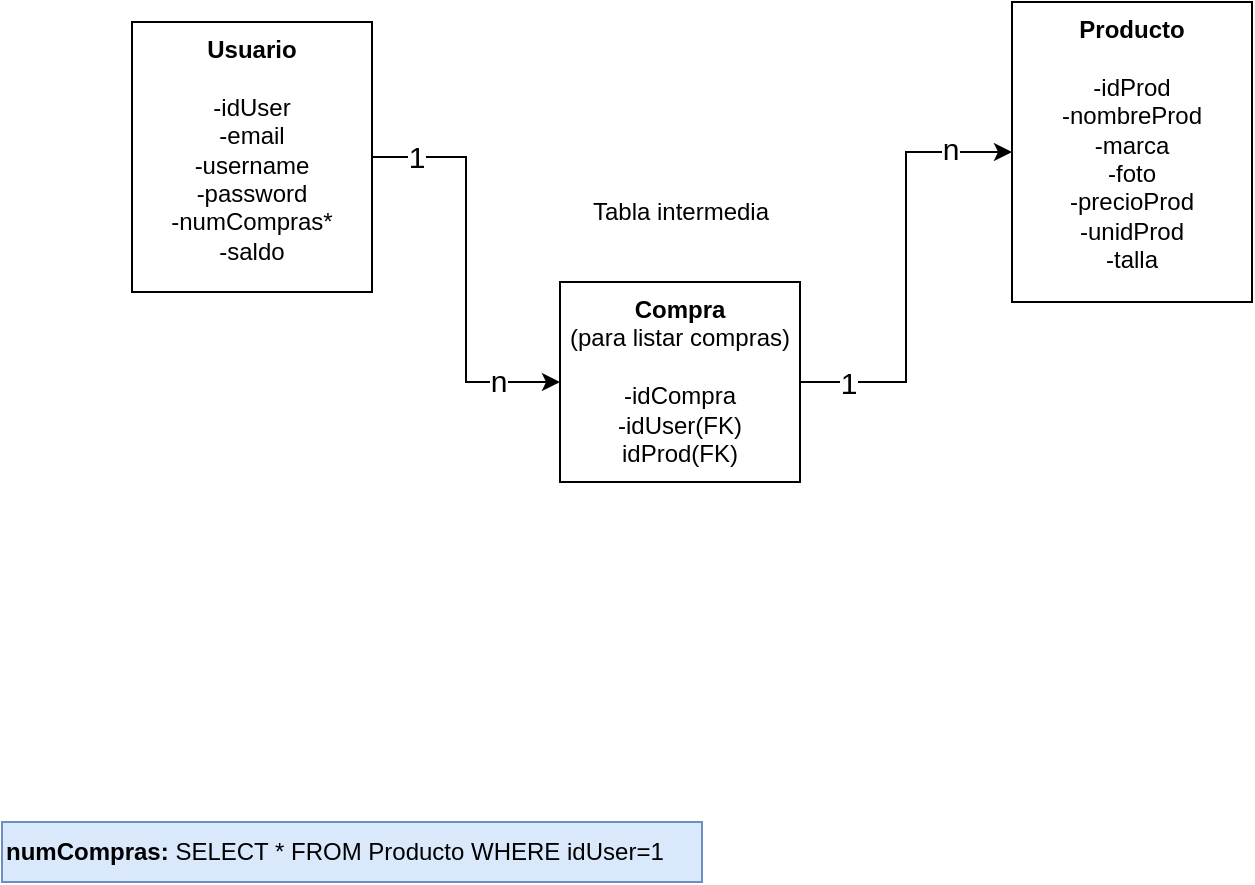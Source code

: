 <mxfile version="22.0.8" type="google">
  <diagram name="Página-1" id="Sss6ii3ri9x-UQAIMWkf">
    <mxGraphModel grid="1" page="1" gridSize="10" guides="1" tooltips="1" connect="1" arrows="1" fold="1" pageScale="1" pageWidth="827" pageHeight="1169" math="0" shadow="0">
      <root>
        <mxCell id="0" />
        <mxCell id="1" parent="0" />
        <mxCell id="Z09FZSw_BqmwwOTUnhNM-32" style="edgeStyle=orthogonalEdgeStyle;rounded=0;orthogonalLoop=1;jettySize=auto;html=1;entryX=0;entryY=0.5;entryDx=0;entryDy=0;" edge="1" parent="1" source="bCRwTIopjgsugwhCD2JX-1" target="QXZBffxlvyvga_TPlXs8-2">
          <mxGeometry relative="1" as="geometry" />
        </mxCell>
        <mxCell id="Z09FZSw_BqmwwOTUnhNM-39" value="1" style="edgeLabel;html=1;align=center;verticalAlign=middle;resizable=0;points=[];fontSize=15;" connectable="0" vertex="1" parent="Z09FZSw_BqmwwOTUnhNM-32">
          <mxGeometry x="-0.748" y="-1" relative="1" as="geometry">
            <mxPoint x="-4" y="-2" as="offset" />
          </mxGeometry>
        </mxCell>
        <mxCell id="Z09FZSw_BqmwwOTUnhNM-40" value="n" style="edgeLabel;html=1;align=center;verticalAlign=middle;resizable=0;points=[];fontSize=15;" connectable="0" vertex="1" parent="Z09FZSw_BqmwwOTUnhNM-32">
          <mxGeometry x="0.7" y="-2" relative="1" as="geometry">
            <mxPoint y="-3" as="offset" />
          </mxGeometry>
        </mxCell>
        <mxCell id="bCRwTIopjgsugwhCD2JX-1" value="&lt;b&gt;Usuario&lt;br&gt;&lt;/b&gt;&lt;br&gt;-idUser&lt;br&gt;-email&lt;br&gt;-username&lt;br&gt;-password&lt;br&gt;-numCompras*&lt;br&gt;-saldo" style="rounded=0;whiteSpace=wrap;html=1;glass=0;shadow=0;verticalAlign=top;" vertex="1" parent="1">
          <mxGeometry x="80" y="160" width="120" height="135" as="geometry" />
        </mxCell>
        <mxCell id="bCRwTIopjgsugwhCD2JX-2" value="&lt;b&gt;Producto&lt;br&gt;&lt;/b&gt;&lt;br&gt;-idProd&lt;br&gt;-nombreProd&lt;br&gt;-marca&lt;br&gt;-foto&lt;br&gt;-precioProd&lt;br&gt;-unidProd&lt;br&gt;-talla" style="rounded=0;whiteSpace=wrap;html=1;verticalAlign=top;glass=0;shadow=0;" vertex="1" parent="1">
          <mxGeometry x="520" y="150" width="120" height="150" as="geometry" />
        </mxCell>
        <mxCell id="Z09FZSw_BqmwwOTUnhNM-33" style="edgeStyle=orthogonalEdgeStyle;rounded=0;orthogonalLoop=1;jettySize=auto;html=1;entryX=0;entryY=0.5;entryDx=0;entryDy=0;" edge="1" parent="1" source="QXZBffxlvyvga_TPlXs8-2" target="bCRwTIopjgsugwhCD2JX-2">
          <mxGeometry relative="1" as="geometry" />
        </mxCell>
        <mxCell id="Z09FZSw_BqmwwOTUnhNM-37" value="1" style="edgeLabel;html=1;align=center;verticalAlign=middle;resizable=0;points=[];fontSize=15;" connectable="0" vertex="1" parent="Z09FZSw_BqmwwOTUnhNM-33">
          <mxGeometry x="-0.783" y="-2" relative="1" as="geometry">
            <mxPoint y="-2" as="offset" />
          </mxGeometry>
        </mxCell>
        <mxCell id="Z09FZSw_BqmwwOTUnhNM-38" value="n" style="edgeLabel;html=1;align=center;verticalAlign=middle;resizable=0;points=[];fontSize=15;" connectable="0" vertex="1" parent="Z09FZSw_BqmwwOTUnhNM-33">
          <mxGeometry x="0.714" y="1" relative="1" as="geometry">
            <mxPoint y="-1" as="offset" />
          </mxGeometry>
        </mxCell>
        <mxCell id="QXZBffxlvyvga_TPlXs8-2" value="&lt;b&gt;Compra&lt;/b&gt;&lt;br&gt;(para listar compras)&lt;br&gt;&lt;br&gt;-idCompra&lt;br&gt;-idUser(FK)&lt;br&gt;idProd(FK)" style="rounded=0;whiteSpace=wrap;html=1;glass=0;shadow=0;verticalAlign=top;" vertex="1" parent="1">
          <mxGeometry x="294" y="290" width="120" height="100" as="geometry" />
        </mxCell>
        <mxCell id="Z09FZSw_BqmwwOTUnhNM-34" value="numCompras:&amp;nbsp;&lt;span style=&quot;font-weight: normal;&quot;&gt;SELECT * FROM Producto WHERE idUser=1&lt;/span&gt;" style="text;html=1;align=left;verticalAlign=middle;resizable=0;points=[];autosize=1;strokeColor=#6c8ebf;fillColor=#dae8fc;fontStyle=1" vertex="1" parent="1">
          <mxGeometry x="15" y="560" width="350" height="30" as="geometry" />
        </mxCell>
        <mxCell id="Z09FZSw_BqmwwOTUnhNM-36" value="Tabla intermedia" style="text;html=1;align=center;verticalAlign=middle;resizable=0;points=[];autosize=1;strokeColor=none;fillColor=none;" vertex="1" parent="1">
          <mxGeometry x="299" y="240" width="110" height="30" as="geometry" />
        </mxCell>
      </root>
    </mxGraphModel>
  </diagram>
</mxfile>
